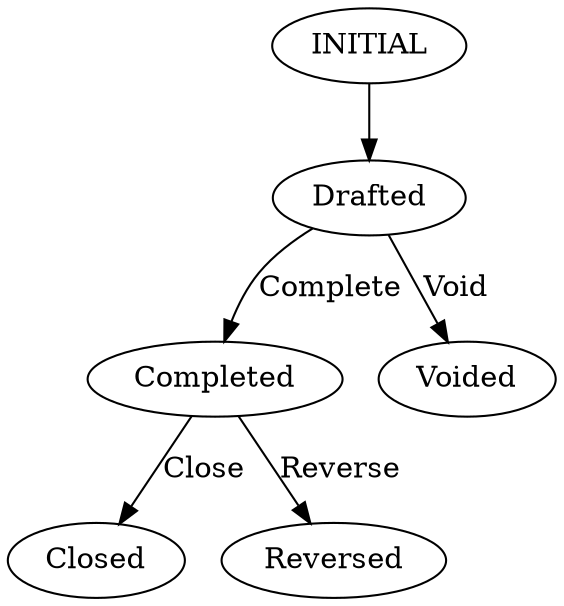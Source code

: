 digraph {
 INITIAL -> Drafted [label=""];
 Drafted -> Completed [label="Complete"];
 Drafted -> Voided [label="Void"];
 Completed -> Closed [label="Close"];
 Completed -> Reversed [label="Reverse"];
}
